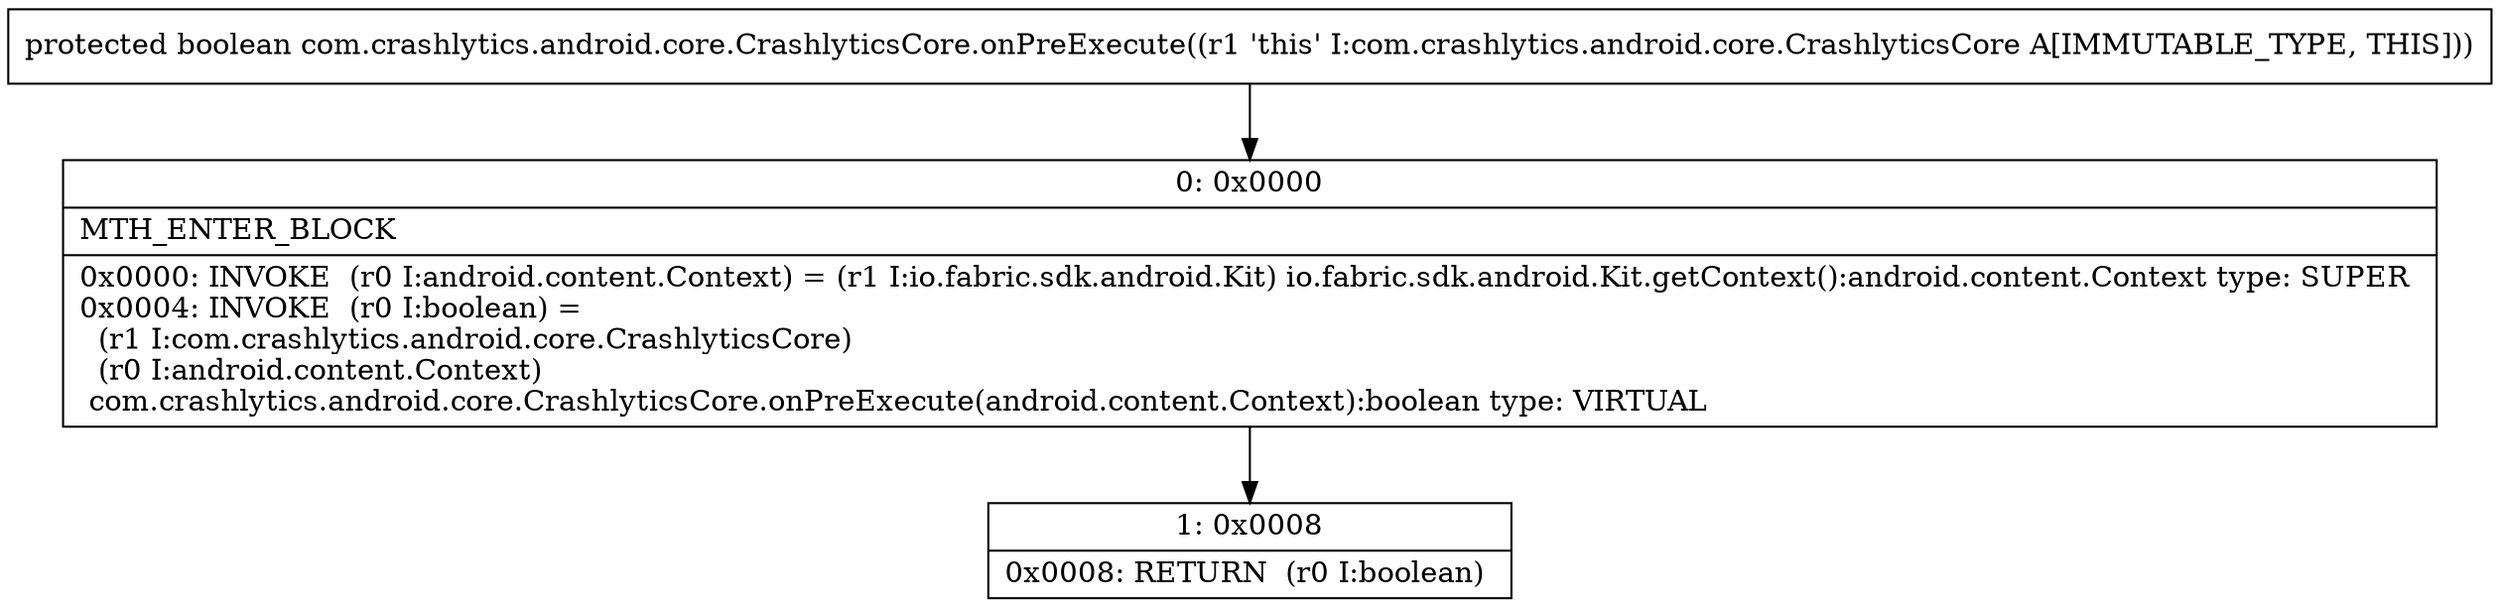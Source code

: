 digraph "CFG forcom.crashlytics.android.core.CrashlyticsCore.onPreExecute()Z" {
Node_0 [shape=record,label="{0\:\ 0x0000|MTH_ENTER_BLOCK\l|0x0000: INVOKE  (r0 I:android.content.Context) = (r1 I:io.fabric.sdk.android.Kit) io.fabric.sdk.android.Kit.getContext():android.content.Context type: SUPER \l0x0004: INVOKE  (r0 I:boolean) = \l  (r1 I:com.crashlytics.android.core.CrashlyticsCore)\l  (r0 I:android.content.Context)\l com.crashlytics.android.core.CrashlyticsCore.onPreExecute(android.content.Context):boolean type: VIRTUAL \l}"];
Node_1 [shape=record,label="{1\:\ 0x0008|0x0008: RETURN  (r0 I:boolean) \l}"];
MethodNode[shape=record,label="{protected boolean com.crashlytics.android.core.CrashlyticsCore.onPreExecute((r1 'this' I:com.crashlytics.android.core.CrashlyticsCore A[IMMUTABLE_TYPE, THIS])) }"];
MethodNode -> Node_0;
Node_0 -> Node_1;
}

